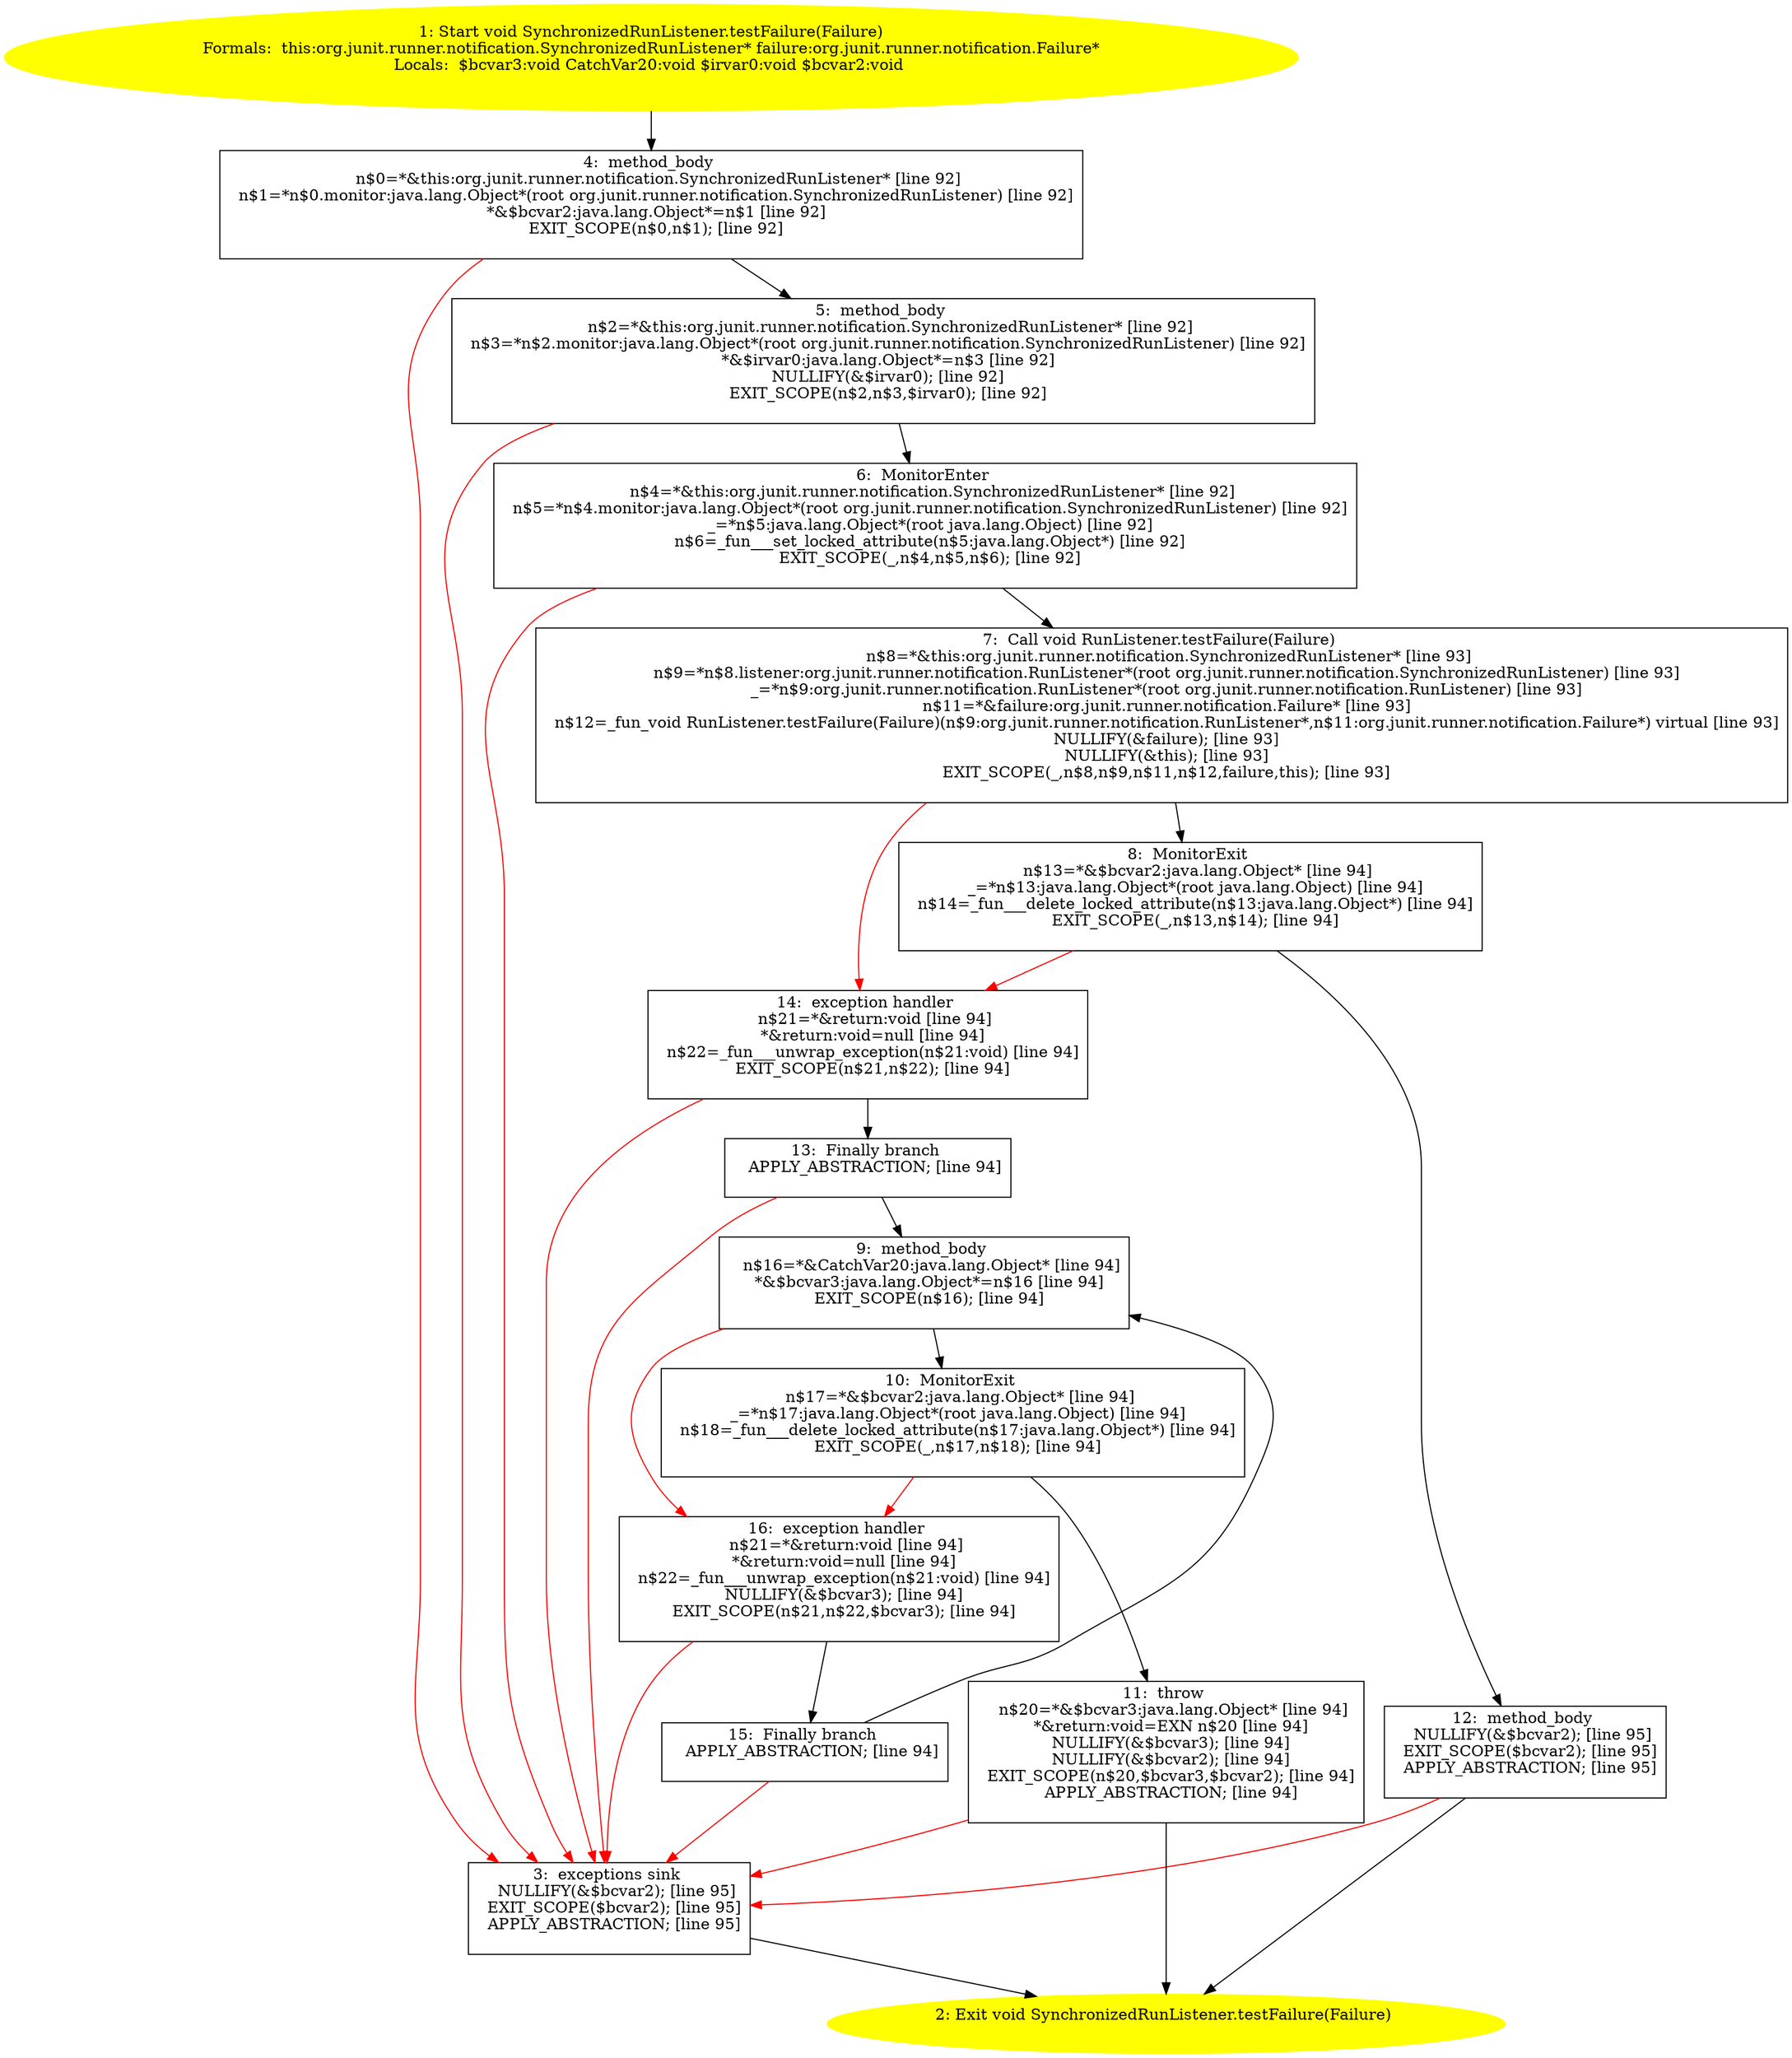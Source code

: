/* @generated */
digraph cfg {
"org.junit.runner.notification.SynchronizedRunListener.testFailure(org.junit.runner.notification.Fail.0363f329a017faf0a6c1872d93d08a67_1" [label="1: Start void SynchronizedRunListener.testFailure(Failure)\nFormals:  this:org.junit.runner.notification.SynchronizedRunListener* failure:org.junit.runner.notification.Failure*\nLocals:  $bcvar3:void CatchVar20:void $irvar0:void $bcvar2:void \n  " color=yellow style=filled]
	

	 "org.junit.runner.notification.SynchronizedRunListener.testFailure(org.junit.runner.notification.Fail.0363f329a017faf0a6c1872d93d08a67_1" -> "org.junit.runner.notification.SynchronizedRunListener.testFailure(org.junit.runner.notification.Fail.0363f329a017faf0a6c1872d93d08a67_4" ;
"org.junit.runner.notification.SynchronizedRunListener.testFailure(org.junit.runner.notification.Fail.0363f329a017faf0a6c1872d93d08a67_2" [label="2: Exit void SynchronizedRunListener.testFailure(Failure) \n  " color=yellow style=filled]
	

"org.junit.runner.notification.SynchronizedRunListener.testFailure(org.junit.runner.notification.Fail.0363f329a017faf0a6c1872d93d08a67_3" [label="3:  exceptions sink \n   NULLIFY(&$bcvar2); [line 95]\n  EXIT_SCOPE($bcvar2); [line 95]\n  APPLY_ABSTRACTION; [line 95]\n " shape="box"]
	

	 "org.junit.runner.notification.SynchronizedRunListener.testFailure(org.junit.runner.notification.Fail.0363f329a017faf0a6c1872d93d08a67_3" -> "org.junit.runner.notification.SynchronizedRunListener.testFailure(org.junit.runner.notification.Fail.0363f329a017faf0a6c1872d93d08a67_2" ;
"org.junit.runner.notification.SynchronizedRunListener.testFailure(org.junit.runner.notification.Fail.0363f329a017faf0a6c1872d93d08a67_4" [label="4:  method_body \n   n$0=*&this:org.junit.runner.notification.SynchronizedRunListener* [line 92]\n  n$1=*n$0.monitor:java.lang.Object*(root org.junit.runner.notification.SynchronizedRunListener) [line 92]\n  *&$bcvar2:java.lang.Object*=n$1 [line 92]\n  EXIT_SCOPE(n$0,n$1); [line 92]\n " shape="box"]
	

	 "org.junit.runner.notification.SynchronizedRunListener.testFailure(org.junit.runner.notification.Fail.0363f329a017faf0a6c1872d93d08a67_4" -> "org.junit.runner.notification.SynchronizedRunListener.testFailure(org.junit.runner.notification.Fail.0363f329a017faf0a6c1872d93d08a67_5" ;
	 "org.junit.runner.notification.SynchronizedRunListener.testFailure(org.junit.runner.notification.Fail.0363f329a017faf0a6c1872d93d08a67_4" -> "org.junit.runner.notification.SynchronizedRunListener.testFailure(org.junit.runner.notification.Fail.0363f329a017faf0a6c1872d93d08a67_3" [color="red" ];
"org.junit.runner.notification.SynchronizedRunListener.testFailure(org.junit.runner.notification.Fail.0363f329a017faf0a6c1872d93d08a67_5" [label="5:  method_body \n   n$2=*&this:org.junit.runner.notification.SynchronizedRunListener* [line 92]\n  n$3=*n$2.monitor:java.lang.Object*(root org.junit.runner.notification.SynchronizedRunListener) [line 92]\n  *&$irvar0:java.lang.Object*=n$3 [line 92]\n  NULLIFY(&$irvar0); [line 92]\n  EXIT_SCOPE(n$2,n$3,$irvar0); [line 92]\n " shape="box"]
	

	 "org.junit.runner.notification.SynchronizedRunListener.testFailure(org.junit.runner.notification.Fail.0363f329a017faf0a6c1872d93d08a67_5" -> "org.junit.runner.notification.SynchronizedRunListener.testFailure(org.junit.runner.notification.Fail.0363f329a017faf0a6c1872d93d08a67_6" ;
	 "org.junit.runner.notification.SynchronizedRunListener.testFailure(org.junit.runner.notification.Fail.0363f329a017faf0a6c1872d93d08a67_5" -> "org.junit.runner.notification.SynchronizedRunListener.testFailure(org.junit.runner.notification.Fail.0363f329a017faf0a6c1872d93d08a67_3" [color="red" ];
"org.junit.runner.notification.SynchronizedRunListener.testFailure(org.junit.runner.notification.Fail.0363f329a017faf0a6c1872d93d08a67_6" [label="6:  MonitorEnter \n   n$4=*&this:org.junit.runner.notification.SynchronizedRunListener* [line 92]\n  n$5=*n$4.monitor:java.lang.Object*(root org.junit.runner.notification.SynchronizedRunListener) [line 92]\n  _=*n$5:java.lang.Object*(root java.lang.Object) [line 92]\n  n$6=_fun___set_locked_attribute(n$5:java.lang.Object*) [line 92]\n  EXIT_SCOPE(_,n$4,n$5,n$6); [line 92]\n " shape="box"]
	

	 "org.junit.runner.notification.SynchronizedRunListener.testFailure(org.junit.runner.notification.Fail.0363f329a017faf0a6c1872d93d08a67_6" -> "org.junit.runner.notification.SynchronizedRunListener.testFailure(org.junit.runner.notification.Fail.0363f329a017faf0a6c1872d93d08a67_7" ;
	 "org.junit.runner.notification.SynchronizedRunListener.testFailure(org.junit.runner.notification.Fail.0363f329a017faf0a6c1872d93d08a67_6" -> "org.junit.runner.notification.SynchronizedRunListener.testFailure(org.junit.runner.notification.Fail.0363f329a017faf0a6c1872d93d08a67_3" [color="red" ];
"org.junit.runner.notification.SynchronizedRunListener.testFailure(org.junit.runner.notification.Fail.0363f329a017faf0a6c1872d93d08a67_7" [label="7:  Call void RunListener.testFailure(Failure) \n   n$8=*&this:org.junit.runner.notification.SynchronizedRunListener* [line 93]\n  n$9=*n$8.listener:org.junit.runner.notification.RunListener*(root org.junit.runner.notification.SynchronizedRunListener) [line 93]\n  _=*n$9:org.junit.runner.notification.RunListener*(root org.junit.runner.notification.RunListener) [line 93]\n  n$11=*&failure:org.junit.runner.notification.Failure* [line 93]\n  n$12=_fun_void RunListener.testFailure(Failure)(n$9:org.junit.runner.notification.RunListener*,n$11:org.junit.runner.notification.Failure*) virtual [line 93]\n  NULLIFY(&failure); [line 93]\n  NULLIFY(&this); [line 93]\n  EXIT_SCOPE(_,n$8,n$9,n$11,n$12,failure,this); [line 93]\n " shape="box"]
	

	 "org.junit.runner.notification.SynchronizedRunListener.testFailure(org.junit.runner.notification.Fail.0363f329a017faf0a6c1872d93d08a67_7" -> "org.junit.runner.notification.SynchronizedRunListener.testFailure(org.junit.runner.notification.Fail.0363f329a017faf0a6c1872d93d08a67_8" ;
	 "org.junit.runner.notification.SynchronizedRunListener.testFailure(org.junit.runner.notification.Fail.0363f329a017faf0a6c1872d93d08a67_7" -> "org.junit.runner.notification.SynchronizedRunListener.testFailure(org.junit.runner.notification.Fail.0363f329a017faf0a6c1872d93d08a67_14" [color="red" ];
"org.junit.runner.notification.SynchronizedRunListener.testFailure(org.junit.runner.notification.Fail.0363f329a017faf0a6c1872d93d08a67_8" [label="8:  MonitorExit \n   n$13=*&$bcvar2:java.lang.Object* [line 94]\n  _=*n$13:java.lang.Object*(root java.lang.Object) [line 94]\n  n$14=_fun___delete_locked_attribute(n$13:java.lang.Object*) [line 94]\n  EXIT_SCOPE(_,n$13,n$14); [line 94]\n " shape="box"]
	

	 "org.junit.runner.notification.SynchronizedRunListener.testFailure(org.junit.runner.notification.Fail.0363f329a017faf0a6c1872d93d08a67_8" -> "org.junit.runner.notification.SynchronizedRunListener.testFailure(org.junit.runner.notification.Fail.0363f329a017faf0a6c1872d93d08a67_12" ;
	 "org.junit.runner.notification.SynchronizedRunListener.testFailure(org.junit.runner.notification.Fail.0363f329a017faf0a6c1872d93d08a67_8" -> "org.junit.runner.notification.SynchronizedRunListener.testFailure(org.junit.runner.notification.Fail.0363f329a017faf0a6c1872d93d08a67_14" [color="red" ];
"org.junit.runner.notification.SynchronizedRunListener.testFailure(org.junit.runner.notification.Fail.0363f329a017faf0a6c1872d93d08a67_9" [label="9:  method_body \n   n$16=*&CatchVar20:java.lang.Object* [line 94]\n  *&$bcvar3:java.lang.Object*=n$16 [line 94]\n  EXIT_SCOPE(n$16); [line 94]\n " shape="box"]
	

	 "org.junit.runner.notification.SynchronizedRunListener.testFailure(org.junit.runner.notification.Fail.0363f329a017faf0a6c1872d93d08a67_9" -> "org.junit.runner.notification.SynchronizedRunListener.testFailure(org.junit.runner.notification.Fail.0363f329a017faf0a6c1872d93d08a67_10" ;
	 "org.junit.runner.notification.SynchronizedRunListener.testFailure(org.junit.runner.notification.Fail.0363f329a017faf0a6c1872d93d08a67_9" -> "org.junit.runner.notification.SynchronizedRunListener.testFailure(org.junit.runner.notification.Fail.0363f329a017faf0a6c1872d93d08a67_16" [color="red" ];
"org.junit.runner.notification.SynchronizedRunListener.testFailure(org.junit.runner.notification.Fail.0363f329a017faf0a6c1872d93d08a67_10" [label="10:  MonitorExit \n   n$17=*&$bcvar2:java.lang.Object* [line 94]\n  _=*n$17:java.lang.Object*(root java.lang.Object) [line 94]\n  n$18=_fun___delete_locked_attribute(n$17:java.lang.Object*) [line 94]\n  EXIT_SCOPE(_,n$17,n$18); [line 94]\n " shape="box"]
	

	 "org.junit.runner.notification.SynchronizedRunListener.testFailure(org.junit.runner.notification.Fail.0363f329a017faf0a6c1872d93d08a67_10" -> "org.junit.runner.notification.SynchronizedRunListener.testFailure(org.junit.runner.notification.Fail.0363f329a017faf0a6c1872d93d08a67_11" ;
	 "org.junit.runner.notification.SynchronizedRunListener.testFailure(org.junit.runner.notification.Fail.0363f329a017faf0a6c1872d93d08a67_10" -> "org.junit.runner.notification.SynchronizedRunListener.testFailure(org.junit.runner.notification.Fail.0363f329a017faf0a6c1872d93d08a67_16" [color="red" ];
"org.junit.runner.notification.SynchronizedRunListener.testFailure(org.junit.runner.notification.Fail.0363f329a017faf0a6c1872d93d08a67_11" [label="11:  throw \n   n$20=*&$bcvar3:java.lang.Object* [line 94]\n  *&return:void=EXN n$20 [line 94]\n  NULLIFY(&$bcvar3); [line 94]\n  NULLIFY(&$bcvar2); [line 94]\n  EXIT_SCOPE(n$20,$bcvar3,$bcvar2); [line 94]\n  APPLY_ABSTRACTION; [line 94]\n " shape="box"]
	

	 "org.junit.runner.notification.SynchronizedRunListener.testFailure(org.junit.runner.notification.Fail.0363f329a017faf0a6c1872d93d08a67_11" -> "org.junit.runner.notification.SynchronizedRunListener.testFailure(org.junit.runner.notification.Fail.0363f329a017faf0a6c1872d93d08a67_2" ;
	 "org.junit.runner.notification.SynchronizedRunListener.testFailure(org.junit.runner.notification.Fail.0363f329a017faf0a6c1872d93d08a67_11" -> "org.junit.runner.notification.SynchronizedRunListener.testFailure(org.junit.runner.notification.Fail.0363f329a017faf0a6c1872d93d08a67_3" [color="red" ];
"org.junit.runner.notification.SynchronizedRunListener.testFailure(org.junit.runner.notification.Fail.0363f329a017faf0a6c1872d93d08a67_12" [label="12:  method_body \n   NULLIFY(&$bcvar2); [line 95]\n  EXIT_SCOPE($bcvar2); [line 95]\n  APPLY_ABSTRACTION; [line 95]\n " shape="box"]
	

	 "org.junit.runner.notification.SynchronizedRunListener.testFailure(org.junit.runner.notification.Fail.0363f329a017faf0a6c1872d93d08a67_12" -> "org.junit.runner.notification.SynchronizedRunListener.testFailure(org.junit.runner.notification.Fail.0363f329a017faf0a6c1872d93d08a67_2" ;
	 "org.junit.runner.notification.SynchronizedRunListener.testFailure(org.junit.runner.notification.Fail.0363f329a017faf0a6c1872d93d08a67_12" -> "org.junit.runner.notification.SynchronizedRunListener.testFailure(org.junit.runner.notification.Fail.0363f329a017faf0a6c1872d93d08a67_3" [color="red" ];
"org.junit.runner.notification.SynchronizedRunListener.testFailure(org.junit.runner.notification.Fail.0363f329a017faf0a6c1872d93d08a67_13" [label="13:  Finally branch \n   APPLY_ABSTRACTION; [line 94]\n " shape="box"]
	

	 "org.junit.runner.notification.SynchronizedRunListener.testFailure(org.junit.runner.notification.Fail.0363f329a017faf0a6c1872d93d08a67_13" -> "org.junit.runner.notification.SynchronizedRunListener.testFailure(org.junit.runner.notification.Fail.0363f329a017faf0a6c1872d93d08a67_9" ;
	 "org.junit.runner.notification.SynchronizedRunListener.testFailure(org.junit.runner.notification.Fail.0363f329a017faf0a6c1872d93d08a67_13" -> "org.junit.runner.notification.SynchronizedRunListener.testFailure(org.junit.runner.notification.Fail.0363f329a017faf0a6c1872d93d08a67_3" [color="red" ];
"org.junit.runner.notification.SynchronizedRunListener.testFailure(org.junit.runner.notification.Fail.0363f329a017faf0a6c1872d93d08a67_14" [label="14:  exception handler \n   n$21=*&return:void [line 94]\n  *&return:void=null [line 94]\n  n$22=_fun___unwrap_exception(n$21:void) [line 94]\n  EXIT_SCOPE(n$21,n$22); [line 94]\n " shape="box"]
	

	 "org.junit.runner.notification.SynchronizedRunListener.testFailure(org.junit.runner.notification.Fail.0363f329a017faf0a6c1872d93d08a67_14" -> "org.junit.runner.notification.SynchronizedRunListener.testFailure(org.junit.runner.notification.Fail.0363f329a017faf0a6c1872d93d08a67_13" ;
	 "org.junit.runner.notification.SynchronizedRunListener.testFailure(org.junit.runner.notification.Fail.0363f329a017faf0a6c1872d93d08a67_14" -> "org.junit.runner.notification.SynchronizedRunListener.testFailure(org.junit.runner.notification.Fail.0363f329a017faf0a6c1872d93d08a67_3" [color="red" ];
"org.junit.runner.notification.SynchronizedRunListener.testFailure(org.junit.runner.notification.Fail.0363f329a017faf0a6c1872d93d08a67_15" [label="15:  Finally branch \n   APPLY_ABSTRACTION; [line 94]\n " shape="box"]
	

	 "org.junit.runner.notification.SynchronizedRunListener.testFailure(org.junit.runner.notification.Fail.0363f329a017faf0a6c1872d93d08a67_15" -> "org.junit.runner.notification.SynchronizedRunListener.testFailure(org.junit.runner.notification.Fail.0363f329a017faf0a6c1872d93d08a67_9" ;
	 "org.junit.runner.notification.SynchronizedRunListener.testFailure(org.junit.runner.notification.Fail.0363f329a017faf0a6c1872d93d08a67_15" -> "org.junit.runner.notification.SynchronizedRunListener.testFailure(org.junit.runner.notification.Fail.0363f329a017faf0a6c1872d93d08a67_3" [color="red" ];
"org.junit.runner.notification.SynchronizedRunListener.testFailure(org.junit.runner.notification.Fail.0363f329a017faf0a6c1872d93d08a67_16" [label="16:  exception handler \n   n$21=*&return:void [line 94]\n  *&return:void=null [line 94]\n  n$22=_fun___unwrap_exception(n$21:void) [line 94]\n  NULLIFY(&$bcvar3); [line 94]\n  EXIT_SCOPE(n$21,n$22,$bcvar3); [line 94]\n " shape="box"]
	

	 "org.junit.runner.notification.SynchronizedRunListener.testFailure(org.junit.runner.notification.Fail.0363f329a017faf0a6c1872d93d08a67_16" -> "org.junit.runner.notification.SynchronizedRunListener.testFailure(org.junit.runner.notification.Fail.0363f329a017faf0a6c1872d93d08a67_15" ;
	 "org.junit.runner.notification.SynchronizedRunListener.testFailure(org.junit.runner.notification.Fail.0363f329a017faf0a6c1872d93d08a67_16" -> "org.junit.runner.notification.SynchronizedRunListener.testFailure(org.junit.runner.notification.Fail.0363f329a017faf0a6c1872d93d08a67_3" [color="red" ];
}
